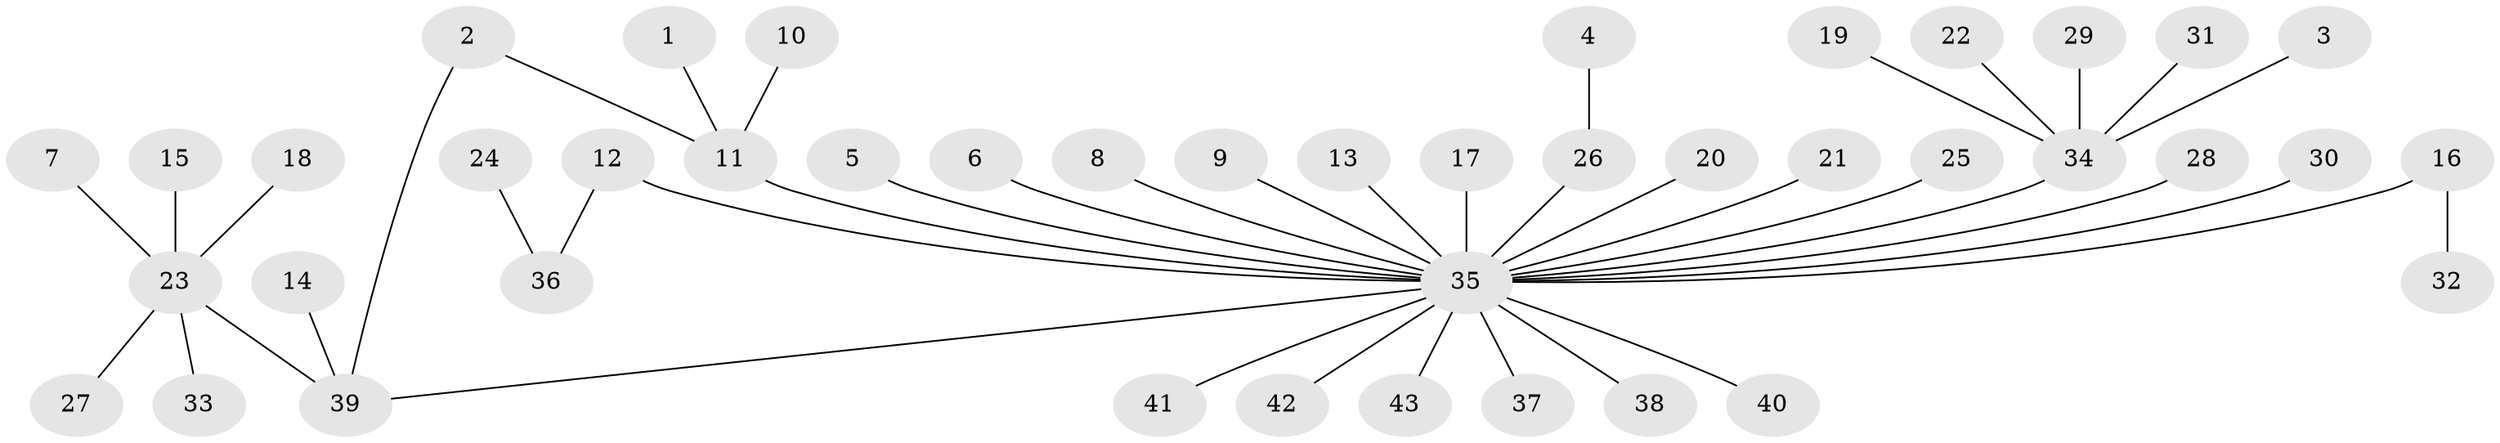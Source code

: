 // original degree distribution, {3: 0.09302325581395349, 26: 0.011627906976744186, 6: 0.011627906976744186, 2: 0.16279069767441862, 1: 0.6627906976744186, 7: 0.011627906976744186, 8: 0.023255813953488372, 4: 0.023255813953488372}
// Generated by graph-tools (version 1.1) at 2025/36/03/04/25 23:36:40]
// undirected, 43 vertices, 43 edges
graph export_dot {
  node [color=gray90,style=filled];
  1;
  2;
  3;
  4;
  5;
  6;
  7;
  8;
  9;
  10;
  11;
  12;
  13;
  14;
  15;
  16;
  17;
  18;
  19;
  20;
  21;
  22;
  23;
  24;
  25;
  26;
  27;
  28;
  29;
  30;
  31;
  32;
  33;
  34;
  35;
  36;
  37;
  38;
  39;
  40;
  41;
  42;
  43;
  1 -- 11 [weight=1.0];
  2 -- 11 [weight=1.0];
  2 -- 39 [weight=1.0];
  3 -- 34 [weight=1.0];
  4 -- 26 [weight=1.0];
  5 -- 35 [weight=1.0];
  6 -- 35 [weight=1.0];
  7 -- 23 [weight=1.0];
  8 -- 35 [weight=1.0];
  9 -- 35 [weight=1.0];
  10 -- 11 [weight=1.0];
  11 -- 35 [weight=1.0];
  12 -- 35 [weight=1.0];
  12 -- 36 [weight=1.0];
  13 -- 35 [weight=1.0];
  14 -- 39 [weight=1.0];
  15 -- 23 [weight=1.0];
  16 -- 32 [weight=1.0];
  16 -- 35 [weight=1.0];
  17 -- 35 [weight=1.0];
  18 -- 23 [weight=1.0];
  19 -- 34 [weight=1.0];
  20 -- 35 [weight=1.0];
  21 -- 35 [weight=1.0];
  22 -- 34 [weight=1.0];
  23 -- 27 [weight=1.0];
  23 -- 33 [weight=1.0];
  23 -- 39 [weight=1.0];
  24 -- 36 [weight=1.0];
  25 -- 35 [weight=1.0];
  26 -- 35 [weight=1.0];
  28 -- 35 [weight=1.0];
  29 -- 34 [weight=1.0];
  30 -- 35 [weight=1.0];
  31 -- 34 [weight=1.0];
  34 -- 35 [weight=1.0];
  35 -- 37 [weight=1.0];
  35 -- 38 [weight=1.0];
  35 -- 39 [weight=1.0];
  35 -- 40 [weight=1.0];
  35 -- 41 [weight=1.0];
  35 -- 42 [weight=1.0];
  35 -- 43 [weight=1.0];
}

